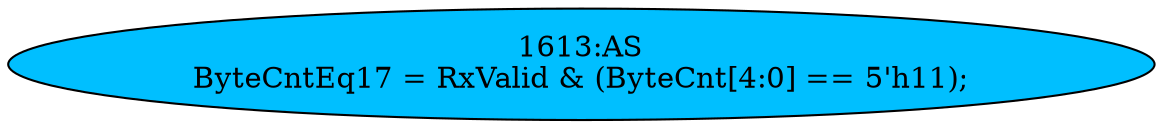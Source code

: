 strict digraph "" {
	node [label="\N"];
	"1613:AS"	 [ast="<pyverilog.vparser.ast.Assign object at 0x7f37fb687e50>",
		def_var="['ByteCntEq17']",
		fillcolor=deepskyblue,
		label="1613:AS
ByteCntEq17 = RxValid & (ByteCnt[4:0] == 5'h11);",
		statements="[]",
		style=filled,
		typ=Assign,
		use_var="['RxValid', 'ByteCnt']"];
}
